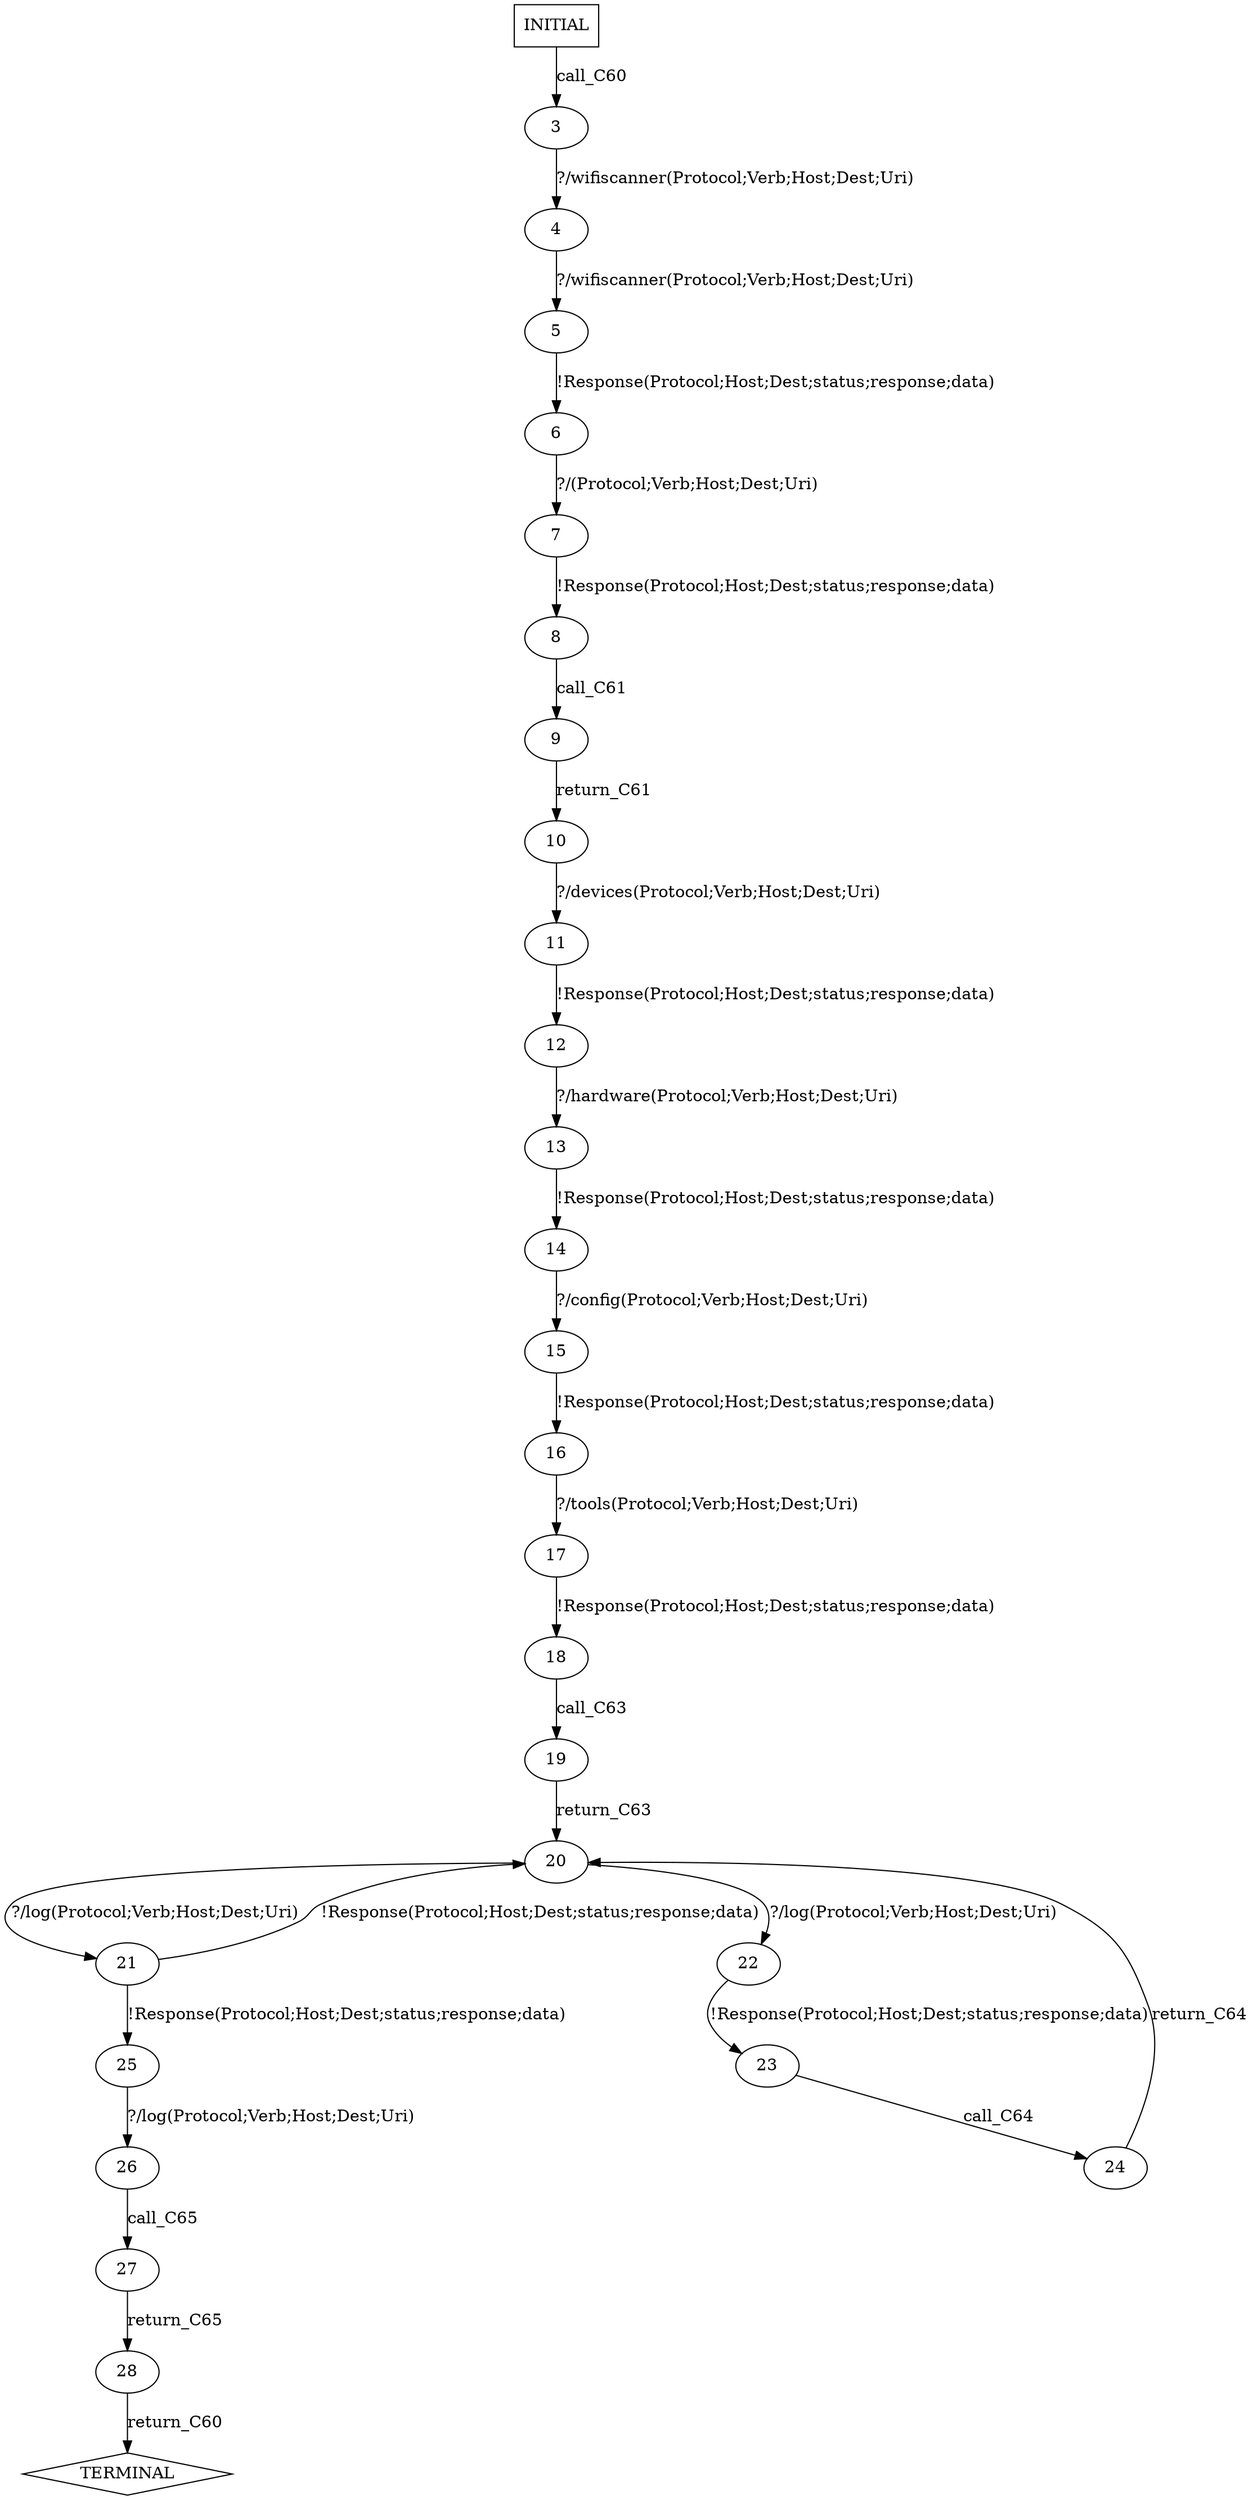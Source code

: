 digraph G {
  0 [label="INITIAL",shape=box];
  1 [label="TERMINAL",shape=diamond];
  3 [label="3"];
  4 [label="4"];
  5 [label="5"];
  6 [label="6"];
  7 [label="7"];
  8 [label="8"];
  9 [label="9"];
  10 [label="10"];
  11 [label="11"];
  12 [label="12"];
  13 [label="13"];
  14 [label="14"];
  15 [label="15"];
  16 [label="16"];
  17 [label="17"];
  18 [label="18"];
  19 [label="19"];
  20 [label="20"];
  21 [label="21"];
  22 [label="22"];
  23 [label="23"];
  24 [label="24"];
  25 [label="25"];
  26 [label="26"];
  27 [label="27"];
  28 [label="28"];
0->3  [label="call_C60"];
3->4 [label="?/wifiscanner(Protocol;Verb;Host;Dest;Uri)"];
4->5 [label="?/wifiscanner(Protocol;Verb;Host;Dest;Uri)"];
5->6 [label="!Response(Protocol;Host;Dest;status;response;data)"];
6->7 [label="?/(Protocol;Verb;Host;Dest;Uri)"];
7->8 [label="!Response(Protocol;Host;Dest;status;response;data)"];
8->9  [label="call_C61"];
9->10  [label="return_C61"];
10->11 [label="?/devices(Protocol;Verb;Host;Dest;Uri)"];
11->12 [label="!Response(Protocol;Host;Dest;status;response;data)"];
12->13 [label="?/hardware(Protocol;Verb;Host;Dest;Uri)"];
13->14 [label="!Response(Protocol;Host;Dest;status;response;data)"];
14->15 [label="?/config(Protocol;Verb;Host;Dest;Uri)"];
15->16 [label="!Response(Protocol;Host;Dest;status;response;data)"];
16->17 [label="?/tools(Protocol;Verb;Host;Dest;Uri)"];
17->18 [label="!Response(Protocol;Host;Dest;status;response;data)"];
18->19  [label="call_C63"];
19->20  [label="return_C63"];
20->22 [label="?/log(Protocol;Verb;Host;Dest;Uri)"];
20->21 [label="?/log(Protocol;Verb;Host;Dest;Uri)"];
21->25 [label="!Response(Protocol;Host;Dest;status;response;data)"];
21->20 [label="!Response(Protocol;Host;Dest;status;response;data)"];
22->23 [label="!Response(Protocol;Host;Dest;status;response;data)"];
23->24  [label="call_C64"];
24->20  [label="return_C64"];
25->26 [label="?/log(Protocol;Verb;Host;Dest;Uri)"];
26->27  [label="call_C65"];
27->28  [label="return_C65"];
28->1  [label="return_C60"];
}
